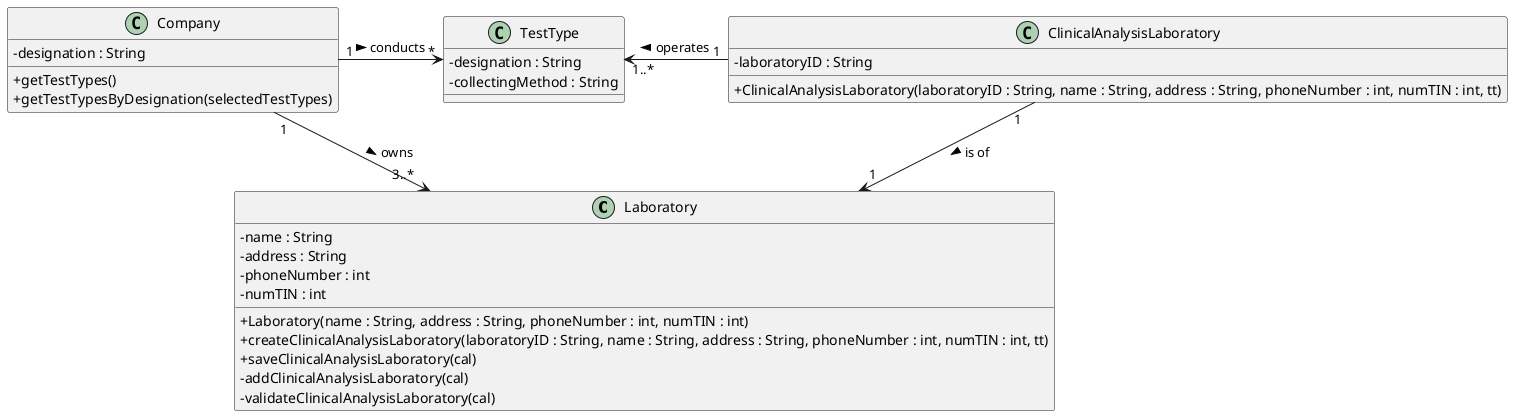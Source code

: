 @startuml
skinparam classAttributeIconSize 0
/'
class App {
+{static} getInstance() : App
+getCurrentSession() : UserSession
}
'/
/'
class UserSession {
+isLoggedInWithRole() : boolean
}
'/

class Laboratory {
-name : String
-address : String
-phoneNumber : int
-numTIN : int
+Laboratory(name : String, address : String, phoneNumber : int, numTIN : int)
+createClinicalAnalysisLaboratory(laboratoryID : String, name : String, address : String, phoneNumber : int, numTIN : int, tt)
+saveClinicalAnalysisLaboratory(cal)
-addClinicalAnalysisLaboratory(cal)
-validateClinicalAnalysisLaboratory(cal)
}

class ClinicalAnalysisLaboratory {
-laboratoryID : String
+ClinicalAnalysisLaboratory(laboratoryID : String, name : String, address : String, phoneNumber : int, numTIN : int, tt)
}

class TestType {
-designation : String
-collectingMethod : String
}

class Company {
-designation : String
+getTestTypes()
+getTestTypesByDesignation(selectedTestTypes)
}

/'class RegisterNewCalController {
+getTestTypes()
+createClinicalAnalysisLaboratory(laboratoryID : String, name : String, address : String, phoneNumber : int, numTIN : int, testTypesDesignations)
+saveClinicalAnalysisLaboratory()
}'/

/'class RegisterNewCalUI {}'/

/'RegisterNewCalUI ..> RegisterNewCalController'/
/'RegisterNewCalController ..> Laboratory
RegisterNewCalController ..> TestType
RegisterNewCalController ..> ClinicalAnalysisLaboratory
RegisterNewCalController ..> Company'/
/'RegisterNewCalController ..> App
RegisterNewCalController ..> UserSession'/

Company "1" -> "*" TestType : conducts >
/'VERIFICAR MULTIPLICIDADE LINHA ABAIXO'/
ClinicalAnalysisLaboratory "1" --> "1" Laboratory : is of >
Company "1" --> "3..*" Laboratory : owns >
ClinicalAnalysisLaboratory "1" -> "1..*" TestType : operates >


TestType -[hidden]down-> ClinicalAnalysisLaboratory

/'Laboratory <|-- ClinicalAnalysisLaboratory'/





@enduml